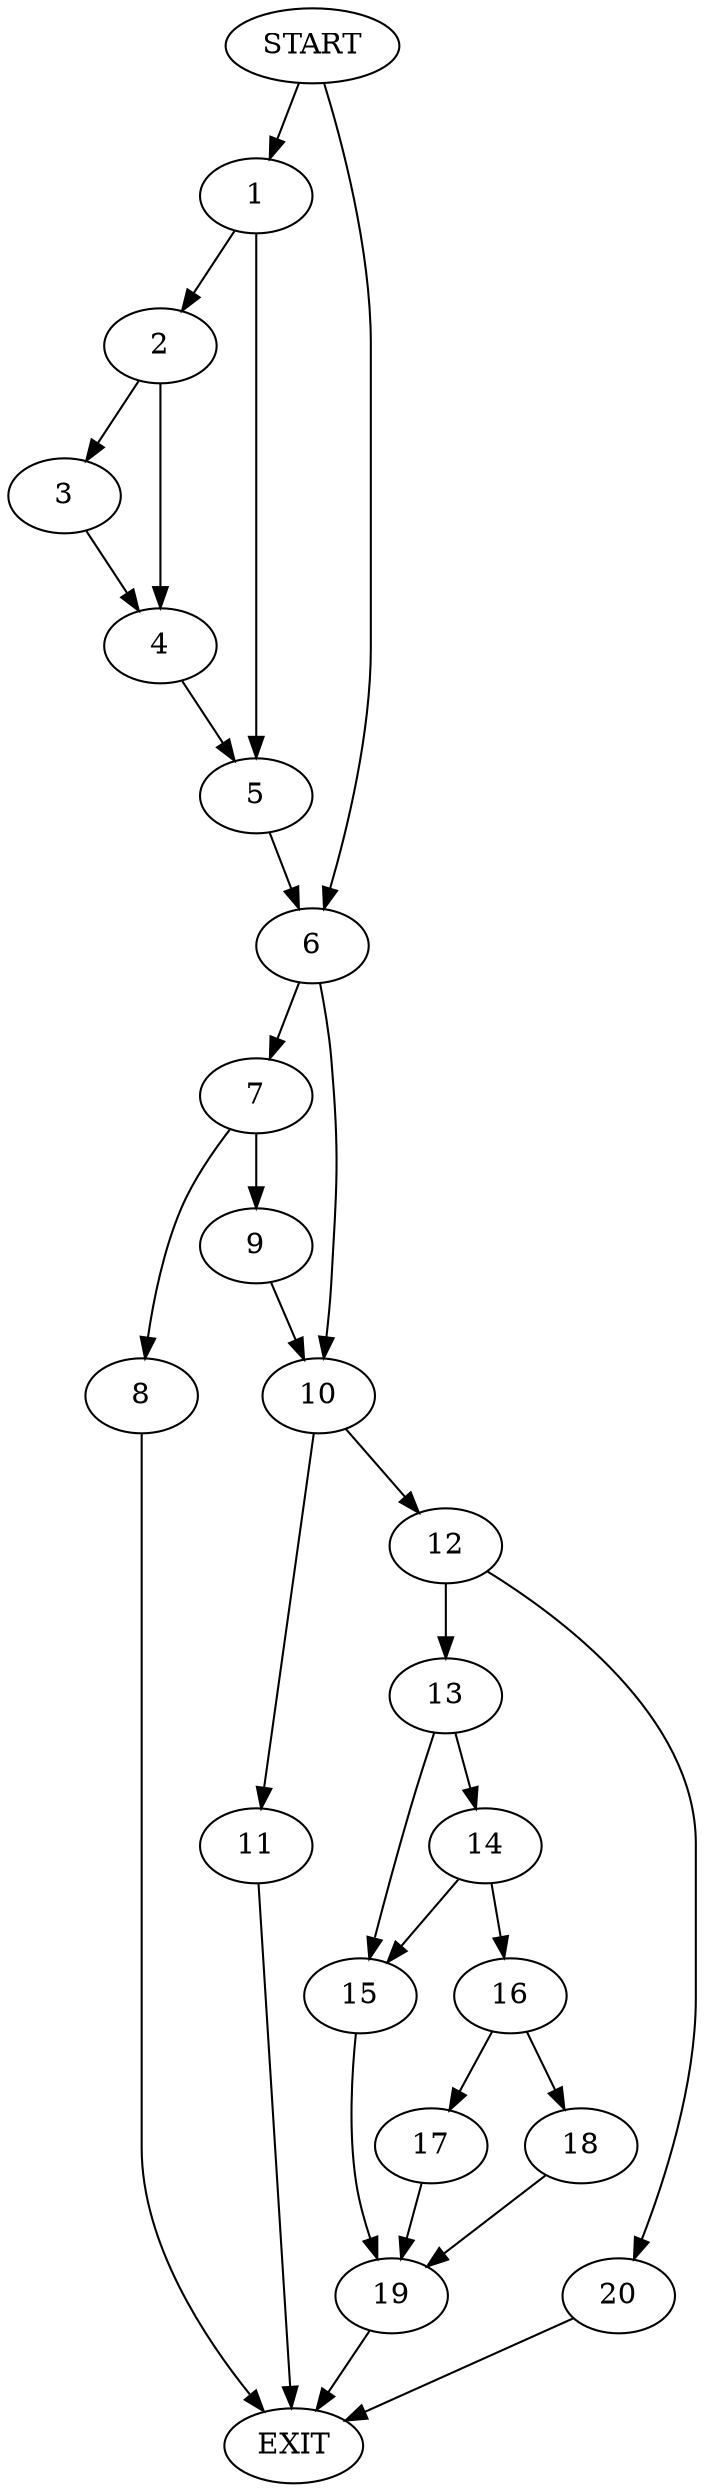 digraph { 
0 [label="START"];
1;
2;
3;
4;
5;
6;
7;
8;
9;
10;
11;
12;
13;
14;
15;
16;
17;
18;
19;
20;
21[label="EXIT"];
0 -> 6;
0 -> 1;
1 -> 5;
1 -> 2;
2 -> 3;
2 -> 4;
3 -> 4;
4 -> 5;
5 -> 6;
6 -> 10;
6 -> 7;
7 -> 8;
7 -> 9;
8 -> 21;
9 -> 10;
10 -> 11;
10 -> 12;
11 -> 21;
12 -> 20;
12 -> 13;
13 -> 15;
13 -> 14;
14 -> 15;
14 -> 16;
15 -> 19;
16 -> 17;
16 -> 18;
17 -> 19;
18 -> 19;
19 -> 21;
20 -> 21;
}
